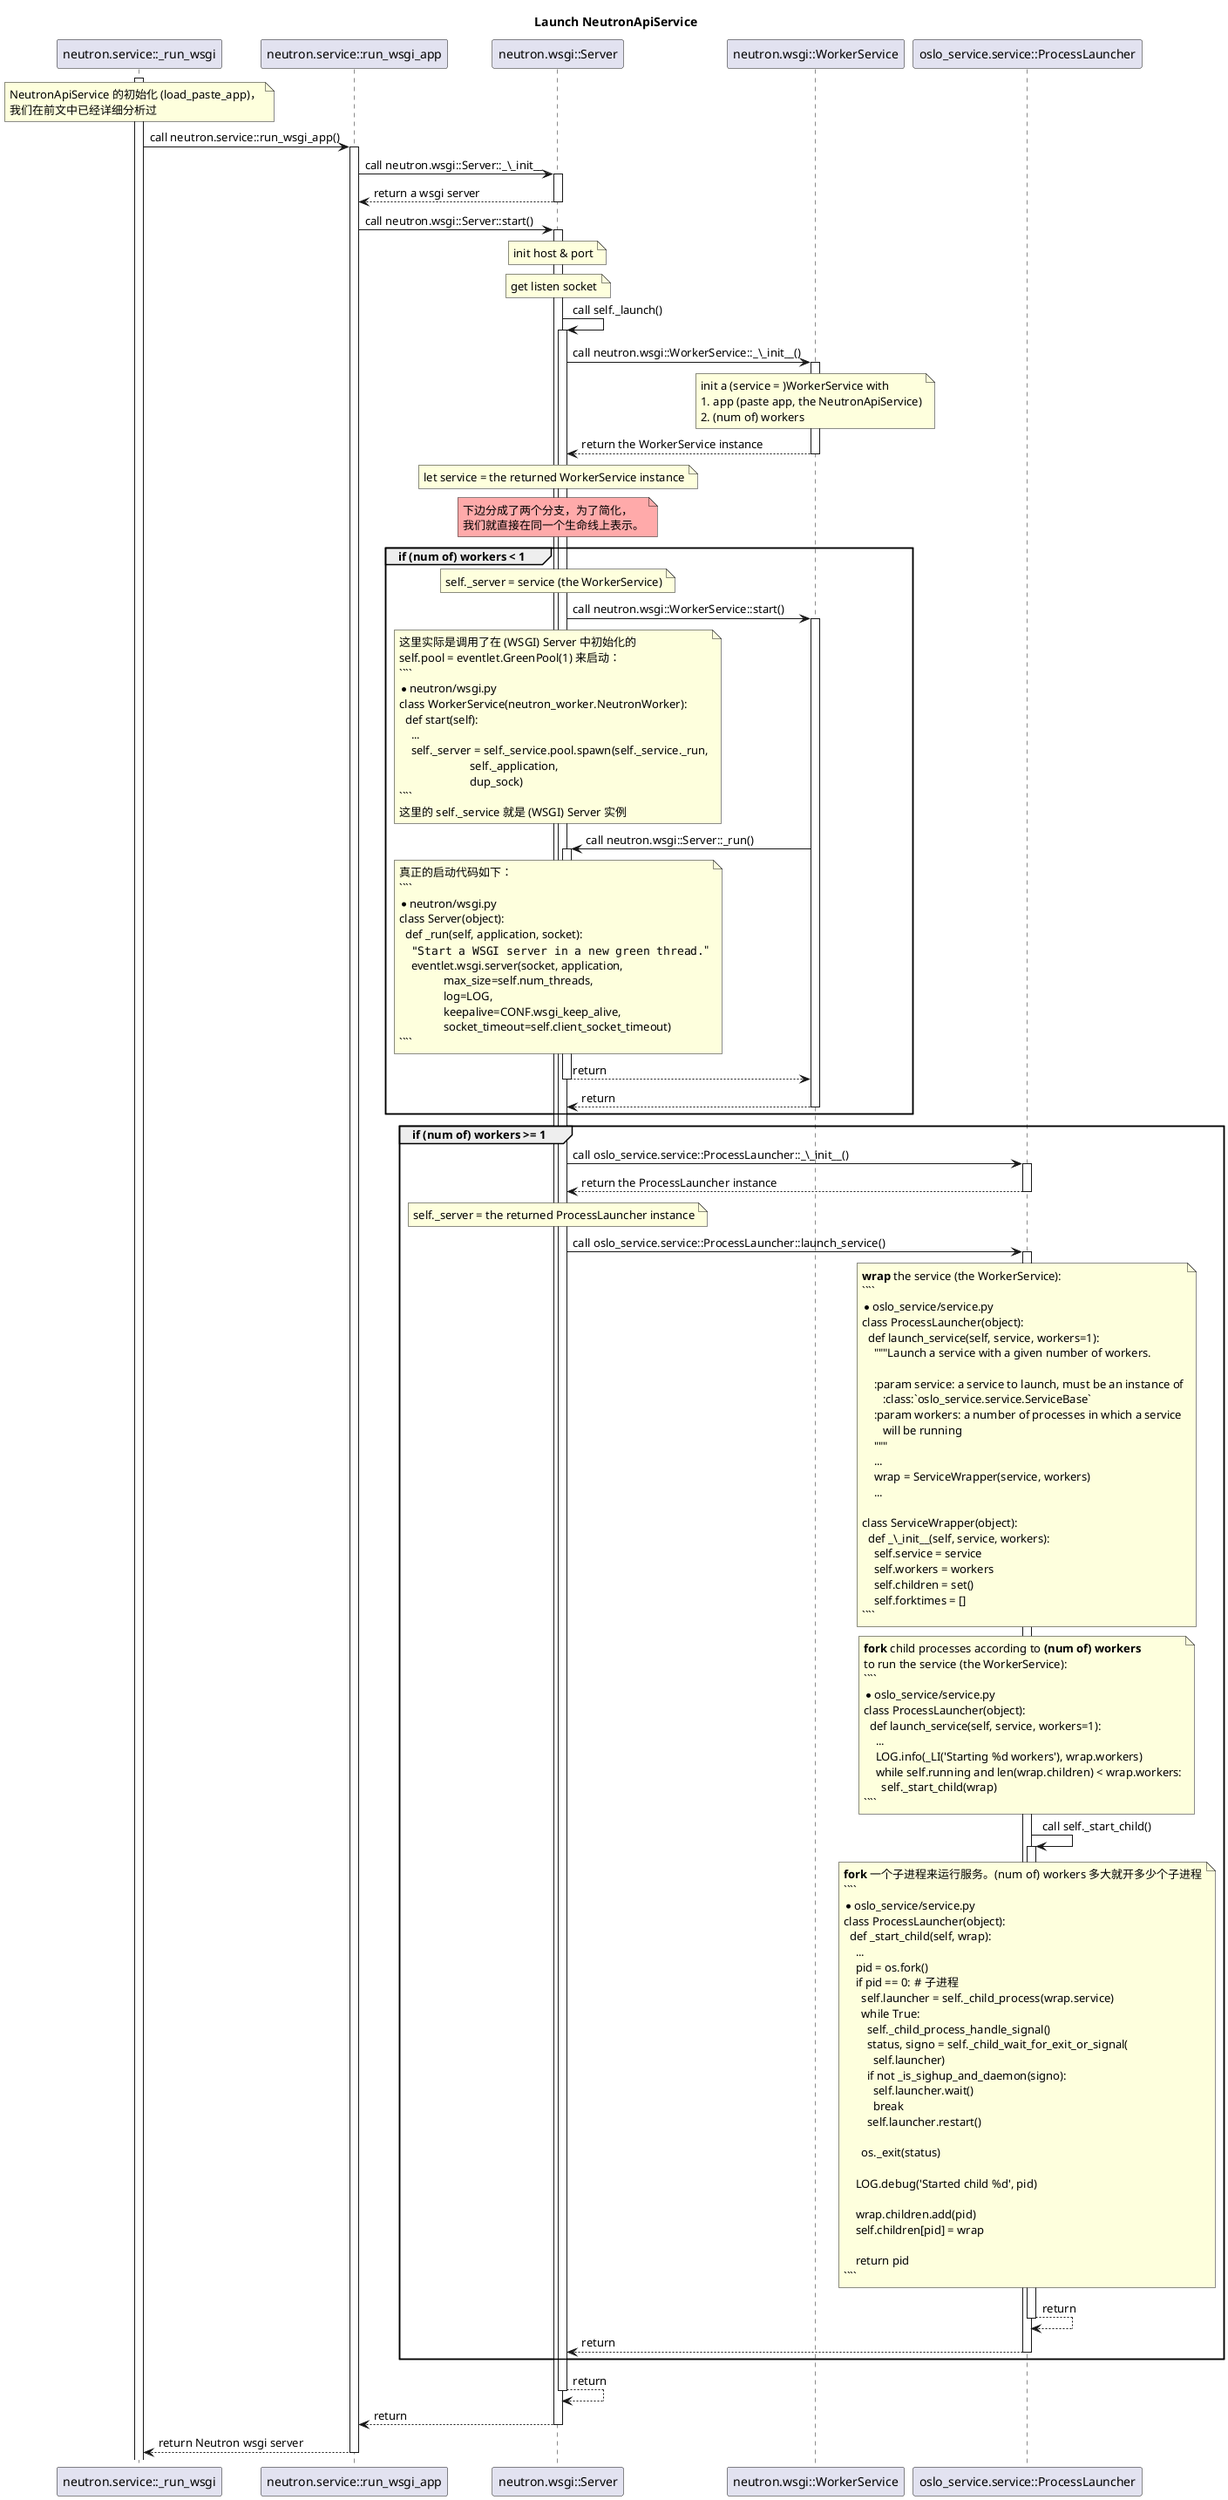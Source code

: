 @startuml

title Launch NeutronApiService

participant run_wsgi as "neutron.service::_run_wsgi"
participant run_wsgi_app as "neutron.service::run_wsgi_app"
participant wsgi_server as "neutron.wsgi::Server"
participant worker_service as "neutron.wsgi::WorkerService"
participant process_launcher as "oslo_service.service::ProcessLauncher"

activate run_wsgi
note over run_wsgi
NeutronApiService 的初始化 (load_paste_app)，
我们在前文中已经详细分析过
end note

run_wsgi->run_wsgi_app: call neutron.service::run_wsgi_app()

activate run_wsgi_app

run_wsgi_app->wsgi_server: call neutron.wsgi::Server::_\_init__
activate wsgi_server
wsgi_server-->run_wsgi_app: return a wsgi server
deactivate wsgi_server

run_wsgi_app->wsgi_server: call neutron.wsgi::Server::start()

activate wsgi_server
note over wsgi_server: init host & port
note over wsgi_server: get listen socket
wsgi_server->wsgi_server: call self._launch()

activate wsgi_server
wsgi_server->worker_service: call neutron.wsgi::WorkerService::_\_init__()

activate worker_service
note over worker_service
init a (service = )WorkerService with
1. app (paste app, the NeutronApiService)
2. (num of) workers
end note

worker_service-->wsgi_server: return the WorkerService instance
deactivate worker_service

note over wsgi_server: let service = the returned WorkerService instance

note over wsgi_server #FFAAAA
下边分成了两个分支，为了简化，
我们就直接在同一个生命线上表示。
end note

group if (num of) workers < 1

note over wsgi_server: self._server = service (the WorkerService)
wsgi_server->worker_service: call neutron.wsgi::WorkerService::start()

activate worker_service
note over wsgi_server
这里实际是调用了在 (WSGI) Server 中初始化的
self.pool = eventlet.GreenPool(1) 来启动：
````
* neutron/wsgi.py
class WorkerService(neutron_worker.NeutronWorker):
  def start(self):
    ...
    self._server = self._service.pool.spawn(self._service._run,
                        self._application,
                        dup_sock)
````
这里的 self._service 就是 (WSGI) Server 实例
end note
worker_service->wsgi_server: call neutron.wsgi::Server::_run()

activate wsgi_server
note over wsgi_server
真正的启动代码如下：
````
* neutron/wsgi.py
class Server(object):
  def _run(self, application, socket):
    """Start a WSGI server in a new green thread."""
    eventlet.wsgi.server(socket, application,
               max_size=self.num_threads,
               log=LOG,
               keepalive=CONF.wsgi_keep_alive,
               socket_timeout=self.client_socket_timeout)
````
end note

wsgi_server-->worker_service: return
deactivate wsgi_server

worker_service-->wsgi_server: return
deactivate worker_service

end

group if (num of) workers >= 1

wsgi_server->process_launcher: call oslo_service.service::ProcessLauncher::_\_init__()

activate process_launcher


process_launcher-->wsgi_server: return the ProcessLauncher instance
deactivate process_launcher

note over wsgi_server: self._server = the returned ProcessLauncher instance
wsgi_server->process_launcher: call oslo_service.service::ProcessLauncher::launch_service()

activate process_launcher
note over process_launcher
**wrap** the service (the WorkerService):
````
* oslo_service/service.py
class ProcessLauncher(object):
  def launch_service(self, service, workers=1):
    """Launch a service with a given number of workers.

    :param service: a service to launch, must be an instance of
       :class:`oslo_service.service.ServiceBase`
    :param workers: a number of processes in which a service
       will be running
    """
    ...
    wrap = ServiceWrapper(service, workers)
    ...

class ServiceWrapper(object):
  def _\_init__(self, service, workers):
    self.service = service
    self.workers = workers
    self.children = set()
    self.forktimes = []
````
end note

note over process_launcher
**fork** child processes according to **(num of) workers**
to run the service (the WorkerService):
````
* oslo_service/service.py
class ProcessLauncher(object):
  def launch_service(self, service, workers=1):
    ...
    LOG.info(_LI('Starting %d workers'), wrap.workers)
    while self.running and len(wrap.children) < wrap.workers:
      self._start_child(wrap)
````
end note
process_launcher->process_launcher: call self._start_child()

activate process_launcher
note over process_launcher
**fork** 一个子进程来运行服务。(num of) workers 多大就开多少个子进程
````
* oslo_service/service.py
class ProcessLauncher(object):
  def _start_child(self, wrap):
    ...
    pid = os.fork()
    if pid == 0:	# 子进程
      self.launcher = self._child_process(wrap.service)
      while True:
        self._child_process_handle_signal()
        status, signo = self._child_wait_for_exit_or_signal(
          self.launcher)
        if not _is_sighup_and_daemon(signo):
          self.launcher.wait()
          break
        self.launcher.restart()

      os._exit(status)

    LOG.debug('Started child %d', pid)

    wrap.children.add(pid)
    self.children[pid] = wrap

    return pid
````
end note

process_launcher-->process_launcher: return
deactivate process_launcher

process_launcher-->wsgi_server: return
deactivate process_launcher

end

wsgi_server-->wsgi_server: return
deactivate wsgi_server

wsgi_server-->run_wsgi_app: return
deactivate wsgi_server

run_wsgi_app-->run_wsgi: return Neutron wsgi server
deactivate run_wsgi_app

@enduml
